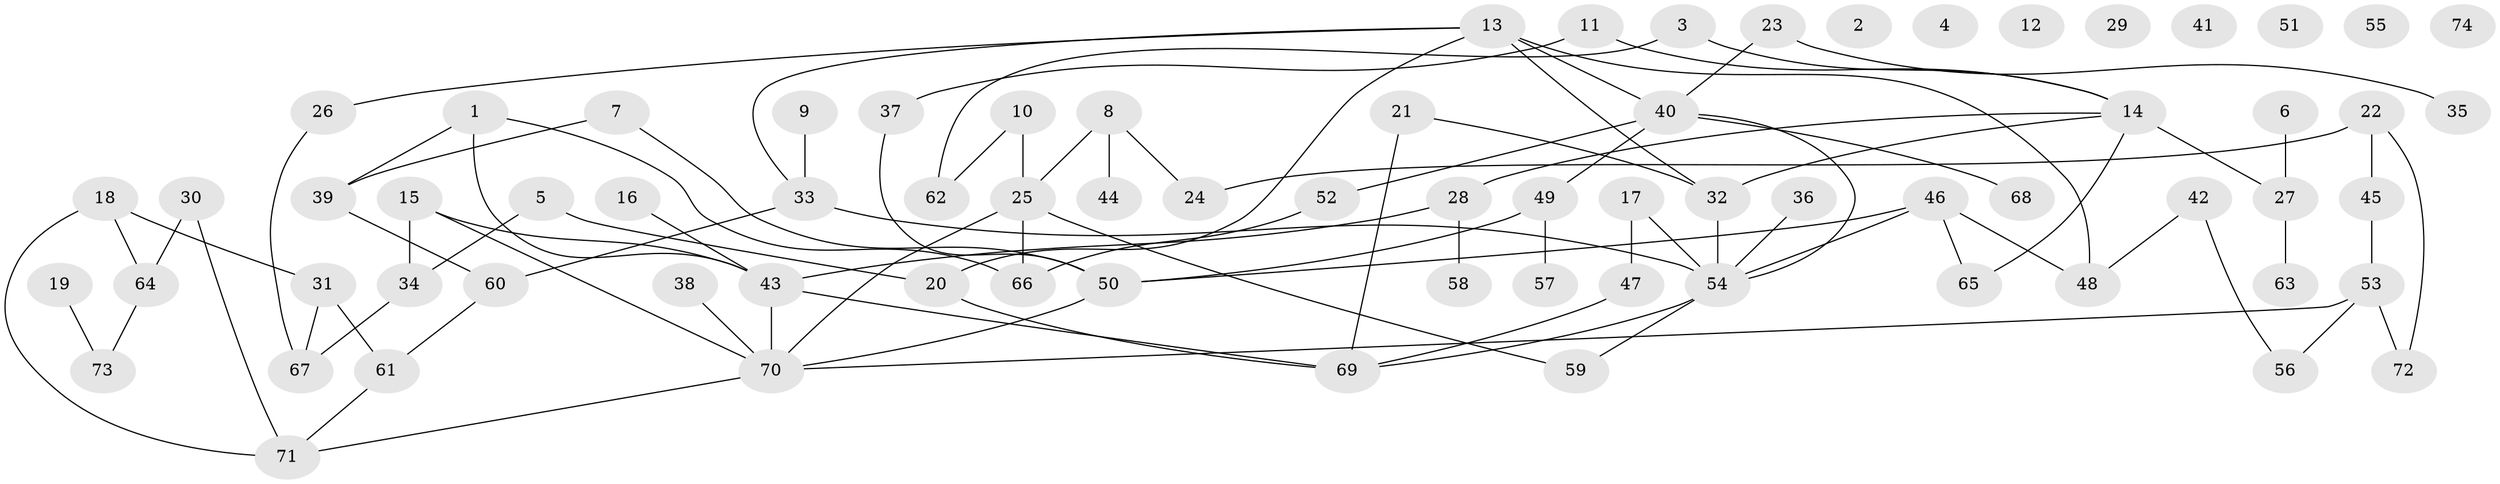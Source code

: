 // Generated by graph-tools (version 1.1) at 2025/25/03/09/25 03:25:24]
// undirected, 74 vertices, 92 edges
graph export_dot {
graph [start="1"]
  node [color=gray90,style=filled];
  1;
  2;
  3;
  4;
  5;
  6;
  7;
  8;
  9;
  10;
  11;
  12;
  13;
  14;
  15;
  16;
  17;
  18;
  19;
  20;
  21;
  22;
  23;
  24;
  25;
  26;
  27;
  28;
  29;
  30;
  31;
  32;
  33;
  34;
  35;
  36;
  37;
  38;
  39;
  40;
  41;
  42;
  43;
  44;
  45;
  46;
  47;
  48;
  49;
  50;
  51;
  52;
  53;
  54;
  55;
  56;
  57;
  58;
  59;
  60;
  61;
  62;
  63;
  64;
  65;
  66;
  67;
  68;
  69;
  70;
  71;
  72;
  73;
  74;
  1 -- 39;
  1 -- 43;
  1 -- 66;
  3 -- 14;
  3 -- 62;
  5 -- 20;
  5 -- 34;
  6 -- 27;
  7 -- 39;
  7 -- 50;
  8 -- 24;
  8 -- 25;
  8 -- 44;
  9 -- 33;
  10 -- 25;
  10 -- 62;
  11 -- 14;
  11 -- 37;
  13 -- 20;
  13 -- 26;
  13 -- 32;
  13 -- 33;
  13 -- 40;
  13 -- 48;
  14 -- 27;
  14 -- 28;
  14 -- 32;
  14 -- 65;
  15 -- 34;
  15 -- 43;
  15 -- 70;
  16 -- 43;
  17 -- 47;
  17 -- 54;
  18 -- 31;
  18 -- 64;
  18 -- 71;
  19 -- 73;
  20 -- 69;
  21 -- 32;
  21 -- 69;
  22 -- 24;
  22 -- 45;
  22 -- 72;
  23 -- 35;
  23 -- 40;
  25 -- 59;
  25 -- 66;
  25 -- 70;
  26 -- 67;
  27 -- 63;
  28 -- 43;
  28 -- 58;
  30 -- 64;
  30 -- 71;
  31 -- 61;
  31 -- 67;
  32 -- 54;
  33 -- 54;
  33 -- 60;
  34 -- 67;
  36 -- 54;
  37 -- 50;
  38 -- 70;
  39 -- 60;
  40 -- 49;
  40 -- 52;
  40 -- 54;
  40 -- 68;
  42 -- 48;
  42 -- 56;
  43 -- 69;
  43 -- 70;
  45 -- 53;
  46 -- 48;
  46 -- 50;
  46 -- 54;
  46 -- 65;
  47 -- 69;
  49 -- 50;
  49 -- 57;
  50 -- 70;
  52 -- 66;
  53 -- 56;
  53 -- 70;
  53 -- 72;
  54 -- 59;
  54 -- 69;
  60 -- 61;
  61 -- 71;
  64 -- 73;
  70 -- 71;
}
